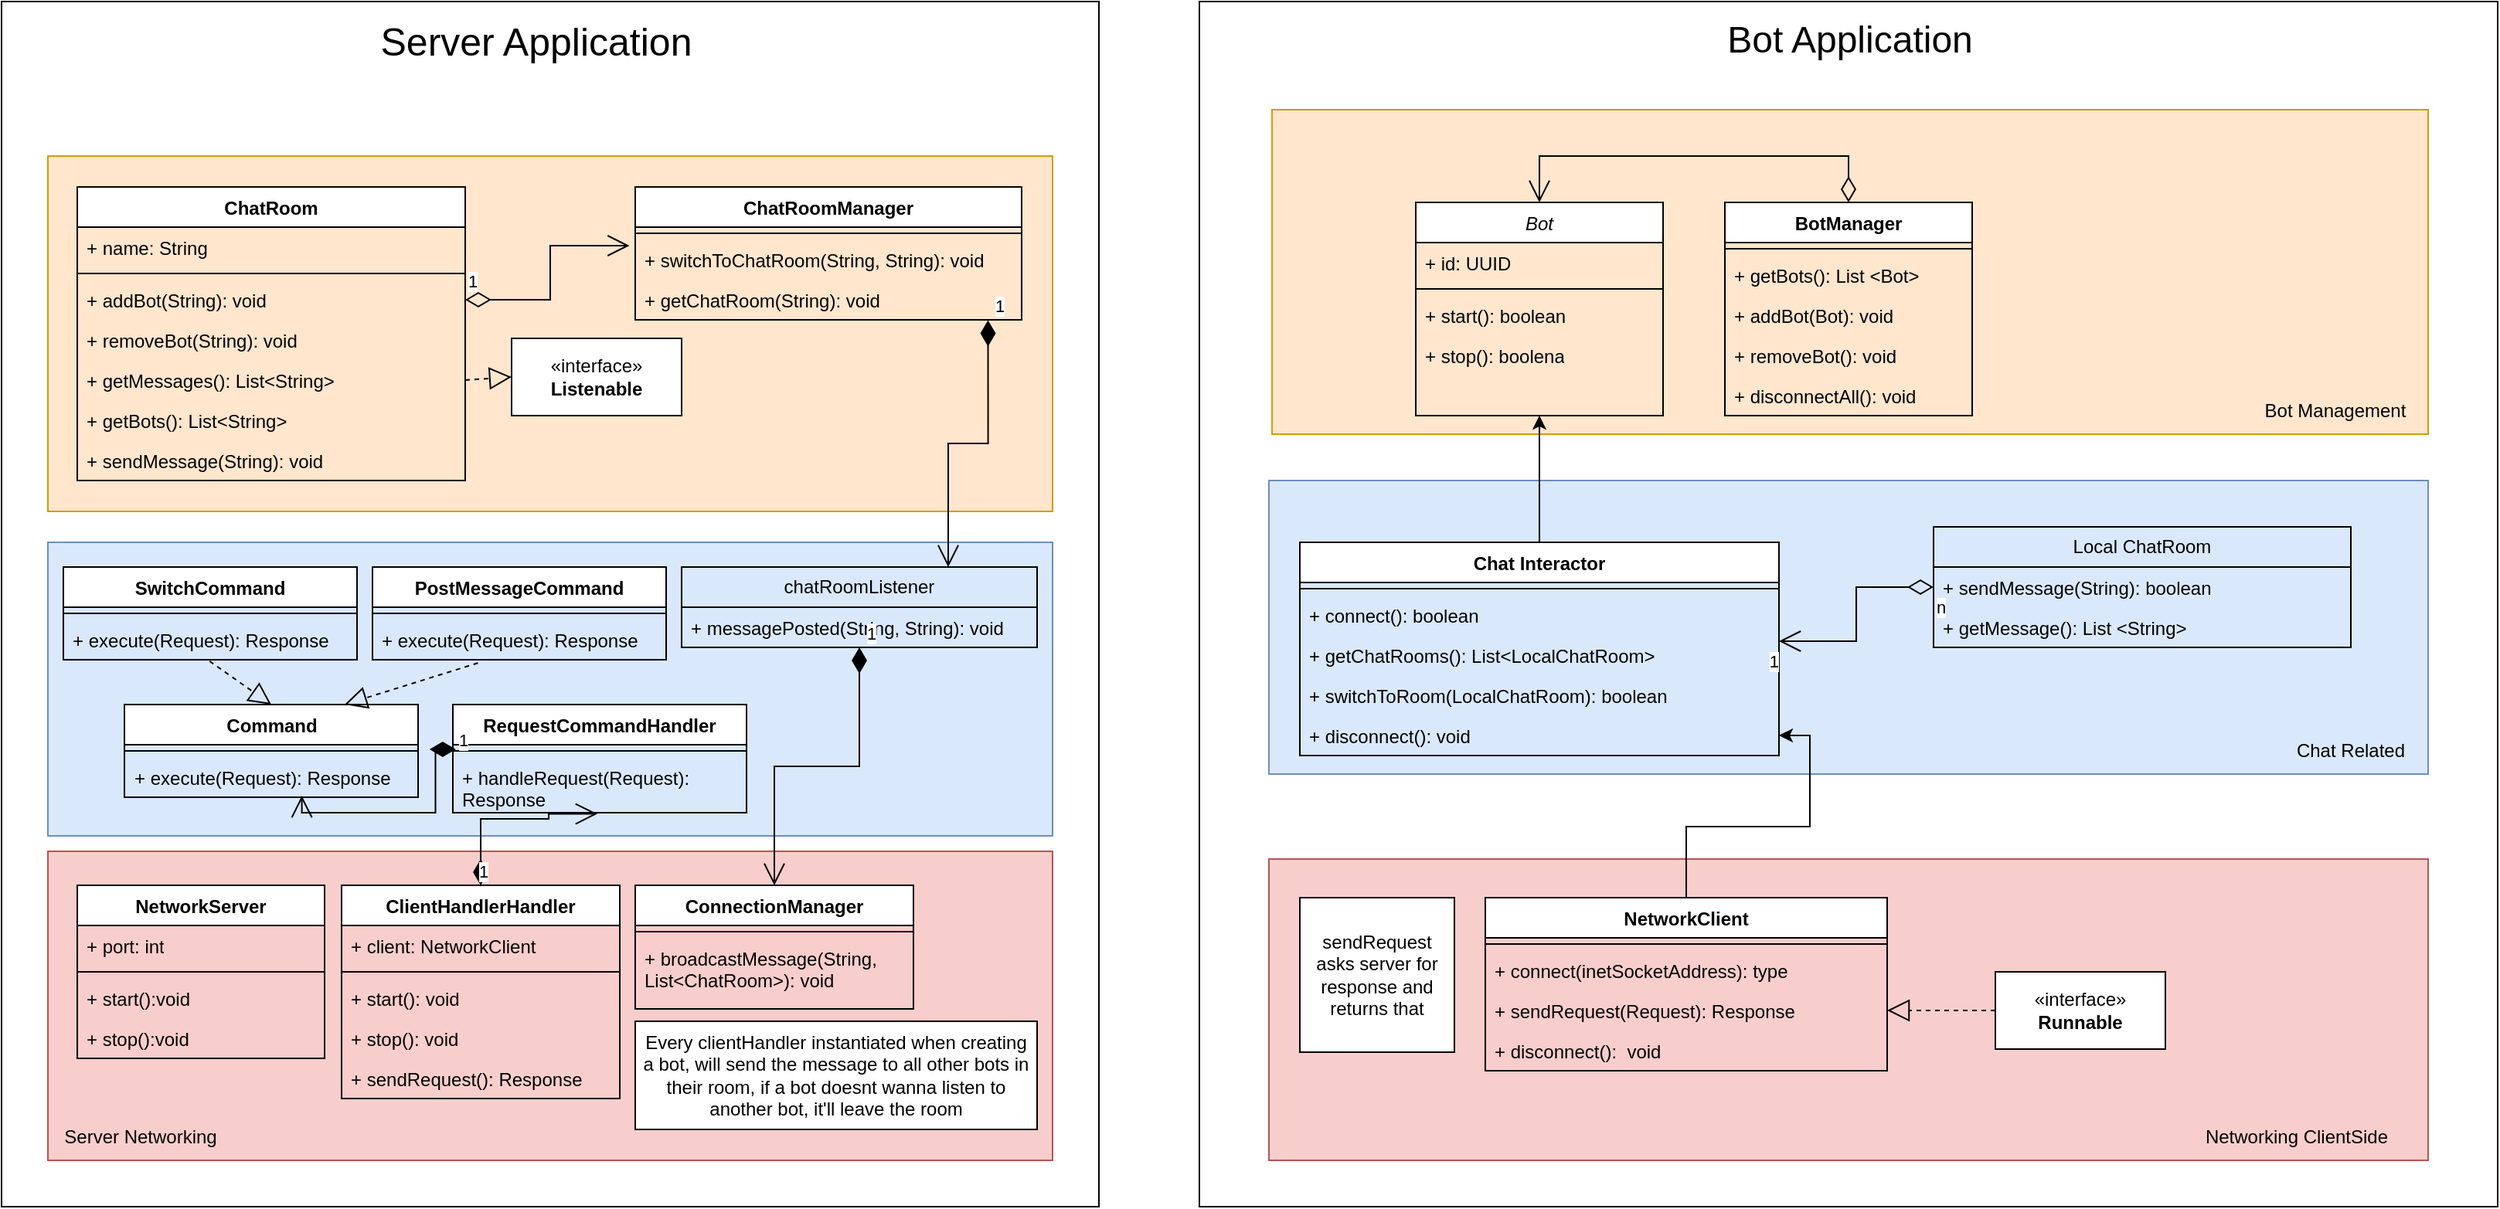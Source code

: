 <mxfile version="22.0.5" type="github">
  <diagram id="C5RBs43oDa-KdzZeNtuy" name="Page-1">
    <mxGraphModel dx="2460" dy="2247" grid="1" gridSize="10" guides="1" tooltips="1" connect="1" arrows="1" fold="1" page="1" pageScale="1" pageWidth="827" pageHeight="1169" math="0" shadow="0">
      <root>
        <mxCell id="WIyWlLk6GJQsqaUBKTNV-0" />
        <mxCell id="WIyWlLk6GJQsqaUBKTNV-1" parent="WIyWlLk6GJQsqaUBKTNV-0" />
        <mxCell id="hXTRVb59m9yH6OpaCsZu-134" value="" style="rounded=0;whiteSpace=wrap;html=1;" vertex="1" parent="WIyWlLk6GJQsqaUBKTNV-1">
          <mxGeometry x="-800" y="-30" width="710" height="780" as="geometry" />
        </mxCell>
        <mxCell id="hXTRVb59m9yH6OpaCsZu-133" value="" style="rounded=0;whiteSpace=wrap;html=1;fillColor=#dae8fc;strokeColor=#6c8ebf;" vertex="1" parent="WIyWlLk6GJQsqaUBKTNV-1">
          <mxGeometry x="-770" y="320" width="650" height="190" as="geometry" />
        </mxCell>
        <mxCell id="hXTRVb59m9yH6OpaCsZu-64" value="" style="rounded=0;whiteSpace=wrap;html=1;" vertex="1" parent="WIyWlLk6GJQsqaUBKTNV-1">
          <mxGeometry x="-25" y="-30" width="840" height="780" as="geometry" />
        </mxCell>
        <mxCell id="hXTRVb59m9yH6OpaCsZu-46" value="" style="rounded=0;whiteSpace=wrap;html=1;fillColor=#ffe6cc;strokeColor=#d79b00;" vertex="1" parent="WIyWlLk6GJQsqaUBKTNV-1">
          <mxGeometry x="22" y="40" width="748" height="210" as="geometry" />
        </mxCell>
        <mxCell id="hXTRVb59m9yH6OpaCsZu-45" value="" style="rounded=0;whiteSpace=wrap;html=1;fillColor=#f8cecc;strokeColor=#b85450;" vertex="1" parent="WIyWlLk6GJQsqaUBKTNV-1">
          <mxGeometry x="20" y="525" width="750" height="195" as="geometry" />
        </mxCell>
        <mxCell id="hXTRVb59m9yH6OpaCsZu-43" value="" style="rounded=0;whiteSpace=wrap;html=1;fillColor=#dae8fc;strokeColor=#6c8ebf;" vertex="1" parent="WIyWlLk6GJQsqaUBKTNV-1">
          <mxGeometry x="20" y="280" width="750" height="190" as="geometry" />
        </mxCell>
        <mxCell id="zkfFHV4jXpPFQw0GAbJ--0" value="Bot" style="swimlane;fontStyle=2;align=center;verticalAlign=top;childLayout=stackLayout;horizontal=1;startSize=26;horizontalStack=0;resizeParent=1;resizeLast=0;collapsible=1;marginBottom=0;rounded=0;shadow=0;strokeWidth=1;" parent="WIyWlLk6GJQsqaUBKTNV-1" vertex="1">
          <mxGeometry x="115" y="100" width="160" height="138" as="geometry">
            <mxRectangle x="230" y="140" width="160" height="26" as="alternateBounds" />
          </mxGeometry>
        </mxCell>
        <mxCell id="zkfFHV4jXpPFQw0GAbJ--1" value="+ id: UUID" style="text;align=left;verticalAlign=top;spacingLeft=4;spacingRight=4;overflow=hidden;rotatable=0;points=[[0,0.5],[1,0.5]];portConstraint=eastwest;" parent="zkfFHV4jXpPFQw0GAbJ--0" vertex="1">
          <mxGeometry y="26" width="160" height="26" as="geometry" />
        </mxCell>
        <mxCell id="zkfFHV4jXpPFQw0GAbJ--4" value="" style="line;html=1;strokeWidth=1;align=left;verticalAlign=middle;spacingTop=-1;spacingLeft=3;spacingRight=3;rotatable=0;labelPosition=right;points=[];portConstraint=eastwest;" parent="zkfFHV4jXpPFQw0GAbJ--0" vertex="1">
          <mxGeometry y="52" width="160" height="8" as="geometry" />
        </mxCell>
        <mxCell id="zkfFHV4jXpPFQw0GAbJ--5" value="+ start(): boolean" style="text;align=left;verticalAlign=top;spacingLeft=4;spacingRight=4;overflow=hidden;rotatable=0;points=[[0,0.5],[1,0.5]];portConstraint=eastwest;" parent="zkfFHV4jXpPFQw0GAbJ--0" vertex="1">
          <mxGeometry y="60" width="160" height="26" as="geometry" />
        </mxCell>
        <mxCell id="hXTRVb59m9yH6OpaCsZu-4" value="+ stop(): boolena" style="text;strokeColor=none;fillColor=none;align=left;verticalAlign=top;spacingLeft=4;spacingRight=4;overflow=hidden;rotatable=0;points=[[0,0.5],[1,0.5]];portConstraint=eastwest;whiteSpace=wrap;html=1;" vertex="1" parent="zkfFHV4jXpPFQw0GAbJ--0">
          <mxGeometry y="86" width="160" height="26" as="geometry" />
        </mxCell>
        <mxCell id="hXTRVb59m9yH6OpaCsZu-20" style="edgeStyle=orthogonalEdgeStyle;rounded=0;orthogonalLoop=1;jettySize=auto;html=1;exitX=0.5;exitY=0;exitDx=0;exitDy=0;entryX=0.5;entryY=1;entryDx=0;entryDy=0;" edge="1" parent="WIyWlLk6GJQsqaUBKTNV-1" source="hXTRVb59m9yH6OpaCsZu-5" target="zkfFHV4jXpPFQw0GAbJ--0">
          <mxGeometry relative="1" as="geometry">
            <mxPoint x="300" y="260" as="targetPoint" />
          </mxGeometry>
        </mxCell>
        <mxCell id="hXTRVb59m9yH6OpaCsZu-5" value="Chat Interactor" style="swimlane;fontStyle=1;align=center;verticalAlign=top;childLayout=stackLayout;horizontal=1;startSize=26;horizontalStack=0;resizeParent=1;resizeParentMax=0;resizeLast=0;collapsible=1;marginBottom=0;whiteSpace=wrap;html=1;" vertex="1" parent="WIyWlLk6GJQsqaUBKTNV-1">
          <mxGeometry x="40" y="320" width="310" height="138" as="geometry" />
        </mxCell>
        <mxCell id="hXTRVb59m9yH6OpaCsZu-7" value="" style="line;strokeWidth=1;fillColor=none;align=left;verticalAlign=middle;spacingTop=-1;spacingLeft=3;spacingRight=3;rotatable=0;labelPosition=right;points=[];portConstraint=eastwest;strokeColor=inherit;" vertex="1" parent="hXTRVb59m9yH6OpaCsZu-5">
          <mxGeometry y="26" width="310" height="8" as="geometry" />
        </mxCell>
        <mxCell id="hXTRVb59m9yH6OpaCsZu-9" value="+ connect(): boolean" style="text;strokeColor=none;fillColor=none;align=left;verticalAlign=top;spacingLeft=4;spacingRight=4;overflow=hidden;rotatable=0;points=[[0,0.5],[1,0.5]];portConstraint=eastwest;whiteSpace=wrap;html=1;" vertex="1" parent="hXTRVb59m9yH6OpaCsZu-5">
          <mxGeometry y="34" width="310" height="26" as="geometry" />
        </mxCell>
        <mxCell id="hXTRVb59m9yH6OpaCsZu-21" value="+ getChatRooms(): List&amp;lt;LocalChatRoom&amp;gt;" style="text;strokeColor=none;fillColor=none;align=left;verticalAlign=top;spacingLeft=4;spacingRight=4;overflow=hidden;rotatable=0;points=[[0,0.5],[1,0.5]];portConstraint=eastwest;whiteSpace=wrap;html=1;" vertex="1" parent="hXTRVb59m9yH6OpaCsZu-5">
          <mxGeometry y="60" width="310" height="26" as="geometry" />
        </mxCell>
        <mxCell id="hXTRVb59m9yH6OpaCsZu-22" value="+ switchToRoom(LocalChatRoom): boolean" style="text;strokeColor=none;fillColor=none;align=left;verticalAlign=top;spacingLeft=4;spacingRight=4;overflow=hidden;rotatable=0;points=[[0,0.5],[1,0.5]];portConstraint=eastwest;whiteSpace=wrap;html=1;" vertex="1" parent="hXTRVb59m9yH6OpaCsZu-5">
          <mxGeometry y="86" width="310" height="26" as="geometry" />
        </mxCell>
        <mxCell id="hXTRVb59m9yH6OpaCsZu-19" value="+ disconnect(): void" style="text;strokeColor=none;fillColor=none;align=left;verticalAlign=top;spacingLeft=4;spacingRight=4;overflow=hidden;rotatable=0;points=[[0,0.5],[1,0.5]];portConstraint=eastwest;whiteSpace=wrap;html=1;" vertex="1" parent="hXTRVb59m9yH6OpaCsZu-5">
          <mxGeometry y="112" width="310" height="26" as="geometry" />
        </mxCell>
        <mxCell id="hXTRVb59m9yH6OpaCsZu-14" value="Local ChatRoom" style="swimlane;fontStyle=0;childLayout=stackLayout;horizontal=1;startSize=26;fillColor=none;horizontalStack=0;resizeParent=1;resizeParentMax=0;resizeLast=0;collapsible=1;marginBottom=0;whiteSpace=wrap;html=1;" vertex="1" parent="WIyWlLk6GJQsqaUBKTNV-1">
          <mxGeometry x="450" y="310" width="270" height="78" as="geometry" />
        </mxCell>
        <mxCell id="hXTRVb59m9yH6OpaCsZu-15" value="+ sendMessage(String): boolean" style="text;strokeColor=none;fillColor=none;align=left;verticalAlign=top;spacingLeft=4;spacingRight=4;overflow=hidden;rotatable=0;points=[[0,0.5],[1,0.5]];portConstraint=eastwest;whiteSpace=wrap;html=1;" vertex="1" parent="hXTRVb59m9yH6OpaCsZu-14">
          <mxGeometry y="26" width="270" height="26" as="geometry" />
        </mxCell>
        <mxCell id="hXTRVb59m9yH6OpaCsZu-18" value="+ getMessage(): List &amp;lt;String&amp;gt;" style="text;strokeColor=none;fillColor=none;align=left;verticalAlign=top;spacingLeft=4;spacingRight=4;overflow=hidden;rotatable=0;points=[[0,0.5],[1,0.5]];portConstraint=eastwest;whiteSpace=wrap;html=1;" vertex="1" parent="hXTRVb59m9yH6OpaCsZu-14">
          <mxGeometry y="52" width="270" height="26" as="geometry" />
        </mxCell>
        <mxCell id="hXTRVb59m9yH6OpaCsZu-36" style="edgeStyle=orthogonalEdgeStyle;rounded=0;orthogonalLoop=1;jettySize=auto;html=1;exitX=0.5;exitY=0;exitDx=0;exitDy=0;entryX=1;entryY=0.5;entryDx=0;entryDy=0;" edge="1" parent="WIyWlLk6GJQsqaUBKTNV-1" source="hXTRVb59m9yH6OpaCsZu-24" target="hXTRVb59m9yH6OpaCsZu-19">
          <mxGeometry relative="1" as="geometry" />
        </mxCell>
        <mxCell id="hXTRVb59m9yH6OpaCsZu-24" value="NetworkClient" style="swimlane;fontStyle=1;align=center;verticalAlign=top;childLayout=stackLayout;horizontal=1;startSize=26;horizontalStack=0;resizeParent=1;resizeParentMax=0;resizeLast=0;collapsible=1;marginBottom=0;whiteSpace=wrap;html=1;" vertex="1" parent="WIyWlLk6GJQsqaUBKTNV-1">
          <mxGeometry x="160" y="550" width="260" height="112" as="geometry" />
        </mxCell>
        <mxCell id="hXTRVb59m9yH6OpaCsZu-26" value="" style="line;strokeWidth=1;fillColor=none;align=left;verticalAlign=middle;spacingTop=-1;spacingLeft=3;spacingRight=3;rotatable=0;labelPosition=right;points=[];portConstraint=eastwest;strokeColor=inherit;" vertex="1" parent="hXTRVb59m9yH6OpaCsZu-24">
          <mxGeometry y="26" width="260" height="8" as="geometry" />
        </mxCell>
        <mxCell id="hXTRVb59m9yH6OpaCsZu-27" value="+ connect(inetSocketAddress): type" style="text;strokeColor=none;fillColor=none;align=left;verticalAlign=top;spacingLeft=4;spacingRight=4;overflow=hidden;rotatable=0;points=[[0,0.5],[1,0.5]];portConstraint=eastwest;whiteSpace=wrap;html=1;" vertex="1" parent="hXTRVb59m9yH6OpaCsZu-24">
          <mxGeometry y="34" width="260" height="26" as="geometry" />
        </mxCell>
        <mxCell id="hXTRVb59m9yH6OpaCsZu-28" value="+ sendRequest(Request): Response" style="text;strokeColor=none;fillColor=none;align=left;verticalAlign=top;spacingLeft=4;spacingRight=4;overflow=hidden;rotatable=0;points=[[0,0.5],[1,0.5]];portConstraint=eastwest;whiteSpace=wrap;html=1;" vertex="1" parent="hXTRVb59m9yH6OpaCsZu-24">
          <mxGeometry y="60" width="260" height="26" as="geometry" />
        </mxCell>
        <mxCell id="hXTRVb59m9yH6OpaCsZu-29" value="+ disconnect():&amp;nbsp; void" style="text;strokeColor=none;fillColor=none;align=left;verticalAlign=top;spacingLeft=4;spacingRight=4;overflow=hidden;rotatable=0;points=[[0,0.5],[1,0.5]];portConstraint=eastwest;whiteSpace=wrap;html=1;" vertex="1" parent="hXTRVb59m9yH6OpaCsZu-24">
          <mxGeometry y="86" width="260" height="26" as="geometry" />
        </mxCell>
        <mxCell id="hXTRVb59m9yH6OpaCsZu-30" value="" style="whiteSpace=wrap;html=1;aspect=fixed;" vertex="1" parent="WIyWlLk6GJQsqaUBKTNV-1">
          <mxGeometry x="40" y="550" width="100" height="100" as="geometry" />
        </mxCell>
        <mxCell id="hXTRVb59m9yH6OpaCsZu-31" value="sendRequest&lt;br&gt;asks server for response and returns that" style="text;html=1;strokeColor=none;fillColor=none;align=center;verticalAlign=middle;whiteSpace=wrap;rounded=0;" vertex="1" parent="WIyWlLk6GJQsqaUBKTNV-1">
          <mxGeometry x="45" y="585" width="90" height="30" as="geometry" />
        </mxCell>
        <mxCell id="hXTRVb59m9yH6OpaCsZu-34" value="«interface»&lt;br&gt;&lt;b&gt;Runnable&lt;/b&gt;" style="html=1;whiteSpace=wrap;" vertex="1" parent="WIyWlLk6GJQsqaUBKTNV-1">
          <mxGeometry x="490" y="598" width="110" height="50" as="geometry" />
        </mxCell>
        <mxCell id="hXTRVb59m9yH6OpaCsZu-39" value="" style="endArrow=block;dashed=1;endFill=0;endSize=12;html=1;rounded=0;exitX=0;exitY=0.5;exitDx=0;exitDy=0;entryX=1;entryY=0.5;entryDx=0;entryDy=0;" edge="1" parent="WIyWlLk6GJQsqaUBKTNV-1" source="hXTRVb59m9yH6OpaCsZu-34" target="hXTRVb59m9yH6OpaCsZu-28">
          <mxGeometry width="160" relative="1" as="geometry">
            <mxPoint x="630" y="630" as="sourcePoint" />
            <mxPoint x="790" y="630" as="targetPoint" />
          </mxGeometry>
        </mxCell>
        <mxCell id="hXTRVb59m9yH6OpaCsZu-40" value="" style="endArrow=open;html=1;endSize=12;startArrow=diamondThin;startSize=14;startFill=0;edgeStyle=orthogonalEdgeStyle;rounded=0;exitX=0;exitY=0.5;exitDx=0;exitDy=0;entryX=1;entryY=0.154;entryDx=0;entryDy=0;entryPerimeter=0;" edge="1" parent="WIyWlLk6GJQsqaUBKTNV-1" source="hXTRVb59m9yH6OpaCsZu-15" target="hXTRVb59m9yH6OpaCsZu-21">
          <mxGeometry relative="1" as="geometry">
            <mxPoint x="510" y="440" as="sourcePoint" />
            <mxPoint x="670" y="440" as="targetPoint" />
          </mxGeometry>
        </mxCell>
        <mxCell id="hXTRVb59m9yH6OpaCsZu-41" value="n" style="edgeLabel;resizable=0;html=1;align=left;verticalAlign=top;" connectable="0" vertex="1" parent="hXTRVb59m9yH6OpaCsZu-40">
          <mxGeometry x="-1" relative="1" as="geometry" />
        </mxCell>
        <mxCell id="hXTRVb59m9yH6OpaCsZu-42" value="1" style="edgeLabel;resizable=0;html=1;align=right;verticalAlign=top;" connectable="0" vertex="1" parent="hXTRVb59m9yH6OpaCsZu-40">
          <mxGeometry x="1" relative="1" as="geometry" />
        </mxCell>
        <mxCell id="hXTRVb59m9yH6OpaCsZu-44" value="Chat Related" style="text;html=1;strokeColor=none;fillColor=none;align=center;verticalAlign=middle;whiteSpace=wrap;rounded=0;" vertex="1" parent="WIyWlLk6GJQsqaUBKTNV-1">
          <mxGeometry x="670" y="440" width="100" height="30" as="geometry" />
        </mxCell>
        <mxCell id="hXTRVb59m9yH6OpaCsZu-51" value="BotManager" style="swimlane;fontStyle=1;align=center;verticalAlign=top;childLayout=stackLayout;horizontal=1;startSize=26;horizontalStack=0;resizeParent=1;resizeParentMax=0;resizeLast=0;collapsible=1;marginBottom=0;whiteSpace=wrap;html=1;" vertex="1" parent="WIyWlLk6GJQsqaUBKTNV-1">
          <mxGeometry x="315" y="100" width="160" height="138" as="geometry" />
        </mxCell>
        <mxCell id="hXTRVb59m9yH6OpaCsZu-53" value="" style="line;strokeWidth=1;fillColor=none;align=left;verticalAlign=middle;spacingTop=-1;spacingLeft=3;spacingRight=3;rotatable=0;labelPosition=right;points=[];portConstraint=eastwest;strokeColor=inherit;" vertex="1" parent="hXTRVb59m9yH6OpaCsZu-51">
          <mxGeometry y="26" width="160" height="8" as="geometry" />
        </mxCell>
        <mxCell id="hXTRVb59m9yH6OpaCsZu-54" value="+ getBots(): List &amp;lt;Bot&amp;gt;" style="text;strokeColor=none;fillColor=none;align=left;verticalAlign=top;spacingLeft=4;spacingRight=4;overflow=hidden;rotatable=0;points=[[0,0.5],[1,0.5]];portConstraint=eastwest;whiteSpace=wrap;html=1;" vertex="1" parent="hXTRVb59m9yH6OpaCsZu-51">
          <mxGeometry y="34" width="160" height="26" as="geometry" />
        </mxCell>
        <mxCell id="hXTRVb59m9yH6OpaCsZu-55" value="+ addBot(Bot): void" style="text;strokeColor=none;fillColor=none;align=left;verticalAlign=top;spacingLeft=4;spacingRight=4;overflow=hidden;rotatable=0;points=[[0,0.5],[1,0.5]];portConstraint=eastwest;whiteSpace=wrap;html=1;" vertex="1" parent="hXTRVb59m9yH6OpaCsZu-51">
          <mxGeometry y="60" width="160" height="26" as="geometry" />
        </mxCell>
        <mxCell id="hXTRVb59m9yH6OpaCsZu-56" value="+ removeBot(): void" style="text;strokeColor=none;fillColor=none;align=left;verticalAlign=top;spacingLeft=4;spacingRight=4;overflow=hidden;rotatable=0;points=[[0,0.5],[1,0.5]];portConstraint=eastwest;whiteSpace=wrap;html=1;" vertex="1" parent="hXTRVb59m9yH6OpaCsZu-51">
          <mxGeometry y="86" width="160" height="26" as="geometry" />
        </mxCell>
        <mxCell id="hXTRVb59m9yH6OpaCsZu-57" value="+ disconnectAll(): void" style="text;strokeColor=none;fillColor=none;align=left;verticalAlign=top;spacingLeft=4;spacingRight=4;overflow=hidden;rotatable=0;points=[[0,0.5],[1,0.5]];portConstraint=eastwest;whiteSpace=wrap;html=1;" vertex="1" parent="hXTRVb59m9yH6OpaCsZu-51">
          <mxGeometry y="112" width="160" height="26" as="geometry" />
        </mxCell>
        <mxCell id="hXTRVb59m9yH6OpaCsZu-58" value="" style="endArrow=open;html=1;endSize=12;startArrow=diamondThin;startSize=14;startFill=0;edgeStyle=orthogonalEdgeStyle;rounded=0;exitX=0.5;exitY=0;exitDx=0;exitDy=0;entryX=0.5;entryY=0;entryDx=0;entryDy=0;" edge="1" parent="WIyWlLk6GJQsqaUBKTNV-1" source="hXTRVb59m9yH6OpaCsZu-51" target="zkfFHV4jXpPFQw0GAbJ--0">
          <mxGeometry relative="1" as="geometry">
            <mxPoint x="460" y="359" as="sourcePoint" />
            <mxPoint x="360" y="394" as="targetPoint" />
            <Array as="points">
              <mxPoint x="395" y="70" />
              <mxPoint x="195" y="70" />
            </Array>
          </mxGeometry>
        </mxCell>
        <mxCell id="hXTRVb59m9yH6OpaCsZu-62" value="Bot Management" style="text;html=1;strokeColor=none;fillColor=none;align=center;verticalAlign=middle;whiteSpace=wrap;rounded=0;" vertex="1" parent="WIyWlLk6GJQsqaUBKTNV-1">
          <mxGeometry x="650" y="220" width="120" height="30" as="geometry" />
        </mxCell>
        <mxCell id="hXTRVb59m9yH6OpaCsZu-63" value="Networking ClientSide" style="text;html=1;strokeColor=none;fillColor=none;align=center;verticalAlign=middle;whiteSpace=wrap;rounded=0;" vertex="1" parent="WIyWlLk6GJQsqaUBKTNV-1">
          <mxGeometry x="600" y="690" width="170" height="30" as="geometry" />
        </mxCell>
        <mxCell id="hXTRVb59m9yH6OpaCsZu-65" value="Bot Application" style="text;html=1;strokeColor=none;fillColor=none;align=center;verticalAlign=middle;whiteSpace=wrap;rounded=0;fontSize=24;" vertex="1" parent="WIyWlLk6GJQsqaUBKTNV-1">
          <mxGeometry x="307.25" y="-20" width="177.5" height="30" as="geometry" />
        </mxCell>
        <mxCell id="hXTRVb59m9yH6OpaCsZu-66" value="" style="rounded=0;whiteSpace=wrap;html=1;fillColor=#f8cecc;strokeColor=#b85450;" vertex="1" parent="WIyWlLk6GJQsqaUBKTNV-1">
          <mxGeometry x="-770" y="520" width="650" height="200" as="geometry" />
        </mxCell>
        <mxCell id="hXTRVb59m9yH6OpaCsZu-67" value="Server Networking" style="text;html=1;strokeColor=none;fillColor=none;align=center;verticalAlign=middle;whiteSpace=wrap;rounded=0;" vertex="1" parent="WIyWlLk6GJQsqaUBKTNV-1">
          <mxGeometry x="-770" y="690" width="120" height="30" as="geometry" />
        </mxCell>
        <mxCell id="hXTRVb59m9yH6OpaCsZu-68" style="edgeStyle=orthogonalEdgeStyle;rounded=0;orthogonalLoop=1;jettySize=auto;html=1;exitX=0.5;exitY=1;exitDx=0;exitDy=0;" edge="1" parent="WIyWlLk6GJQsqaUBKTNV-1" source="hXTRVb59m9yH6OpaCsZu-30" target="hXTRVb59m9yH6OpaCsZu-30">
          <mxGeometry relative="1" as="geometry" />
        </mxCell>
        <mxCell id="hXTRVb59m9yH6OpaCsZu-70" value="NetworkServer" style="swimlane;fontStyle=1;align=center;verticalAlign=top;childLayout=stackLayout;horizontal=1;startSize=26;horizontalStack=0;resizeParent=1;resizeParentMax=0;resizeLast=0;collapsible=1;marginBottom=0;whiteSpace=wrap;html=1;" vertex="1" parent="WIyWlLk6GJQsqaUBKTNV-1">
          <mxGeometry x="-751" y="542" width="160" height="112" as="geometry" />
        </mxCell>
        <mxCell id="hXTRVb59m9yH6OpaCsZu-71" value="+ port: int" style="text;strokeColor=none;fillColor=none;align=left;verticalAlign=top;spacingLeft=4;spacingRight=4;overflow=hidden;rotatable=0;points=[[0,0.5],[1,0.5]];portConstraint=eastwest;whiteSpace=wrap;html=1;" vertex="1" parent="hXTRVb59m9yH6OpaCsZu-70">
          <mxGeometry y="26" width="160" height="26" as="geometry" />
        </mxCell>
        <mxCell id="hXTRVb59m9yH6OpaCsZu-72" value="" style="line;strokeWidth=1;fillColor=none;align=left;verticalAlign=middle;spacingTop=-1;spacingLeft=3;spacingRight=3;rotatable=0;labelPosition=right;points=[];portConstraint=eastwest;strokeColor=inherit;" vertex="1" parent="hXTRVb59m9yH6OpaCsZu-70">
          <mxGeometry y="52" width="160" height="8" as="geometry" />
        </mxCell>
        <mxCell id="hXTRVb59m9yH6OpaCsZu-73" value="+ start():void" style="text;strokeColor=none;fillColor=none;align=left;verticalAlign=top;spacingLeft=4;spacingRight=4;overflow=hidden;rotatable=0;points=[[0,0.5],[1,0.5]];portConstraint=eastwest;whiteSpace=wrap;html=1;" vertex="1" parent="hXTRVb59m9yH6OpaCsZu-70">
          <mxGeometry y="60" width="160" height="26" as="geometry" />
        </mxCell>
        <mxCell id="hXTRVb59m9yH6OpaCsZu-74" value="+ stop():void" style="text;strokeColor=none;fillColor=none;align=left;verticalAlign=top;spacingLeft=4;spacingRight=4;overflow=hidden;rotatable=0;points=[[0,0.5],[1,0.5]];portConstraint=eastwest;whiteSpace=wrap;html=1;" vertex="1" parent="hXTRVb59m9yH6OpaCsZu-70">
          <mxGeometry y="86" width="160" height="26" as="geometry" />
        </mxCell>
        <mxCell id="hXTRVb59m9yH6OpaCsZu-75" value="ClientHandlerHandler" style="swimlane;fontStyle=1;align=center;verticalAlign=top;childLayout=stackLayout;horizontal=1;startSize=26;horizontalStack=0;resizeParent=1;resizeParentMax=0;resizeLast=0;collapsible=1;marginBottom=0;whiteSpace=wrap;html=1;" vertex="1" parent="WIyWlLk6GJQsqaUBKTNV-1">
          <mxGeometry x="-580" y="542" width="180" height="138" as="geometry" />
        </mxCell>
        <mxCell id="hXTRVb59m9yH6OpaCsZu-76" value="+ client: NetworkClient" style="text;strokeColor=none;fillColor=none;align=left;verticalAlign=top;spacingLeft=4;spacingRight=4;overflow=hidden;rotatable=0;points=[[0,0.5],[1,0.5]];portConstraint=eastwest;whiteSpace=wrap;html=1;" vertex="1" parent="hXTRVb59m9yH6OpaCsZu-75">
          <mxGeometry y="26" width="180" height="26" as="geometry" />
        </mxCell>
        <mxCell id="hXTRVb59m9yH6OpaCsZu-77" value="" style="line;strokeWidth=1;fillColor=none;align=left;verticalAlign=middle;spacingTop=-1;spacingLeft=3;spacingRight=3;rotatable=0;labelPosition=right;points=[];portConstraint=eastwest;strokeColor=inherit;" vertex="1" parent="hXTRVb59m9yH6OpaCsZu-75">
          <mxGeometry y="52" width="180" height="8" as="geometry" />
        </mxCell>
        <mxCell id="hXTRVb59m9yH6OpaCsZu-78" value="+ start(): void" style="text;strokeColor=none;fillColor=none;align=left;verticalAlign=top;spacingLeft=4;spacingRight=4;overflow=hidden;rotatable=0;points=[[0,0.5],[1,0.5]];portConstraint=eastwest;whiteSpace=wrap;html=1;" vertex="1" parent="hXTRVb59m9yH6OpaCsZu-75">
          <mxGeometry y="60" width="180" height="26" as="geometry" />
        </mxCell>
        <mxCell id="hXTRVb59m9yH6OpaCsZu-79" value="+ stop(): void" style="text;strokeColor=none;fillColor=none;align=left;verticalAlign=top;spacingLeft=4;spacingRight=4;overflow=hidden;rotatable=0;points=[[0,0.5],[1,0.5]];portConstraint=eastwest;whiteSpace=wrap;html=1;" vertex="1" parent="hXTRVb59m9yH6OpaCsZu-75">
          <mxGeometry y="86" width="180" height="26" as="geometry" />
        </mxCell>
        <mxCell id="hXTRVb59m9yH6OpaCsZu-80" value="+ sendRequest(): Response" style="text;strokeColor=none;fillColor=none;align=left;verticalAlign=top;spacingLeft=4;spacingRight=4;overflow=hidden;rotatable=0;points=[[0,0.5],[1,0.5]];portConstraint=eastwest;whiteSpace=wrap;html=1;" vertex="1" parent="hXTRVb59m9yH6OpaCsZu-75">
          <mxGeometry y="112" width="180" height="26" as="geometry" />
        </mxCell>
        <mxCell id="hXTRVb59m9yH6OpaCsZu-81" value="ConnectionManager" style="swimlane;fontStyle=1;align=center;verticalAlign=top;childLayout=stackLayout;horizontal=1;startSize=26;horizontalStack=0;resizeParent=1;resizeParentMax=0;resizeLast=0;collapsible=1;marginBottom=0;whiteSpace=wrap;html=1;" vertex="1" parent="WIyWlLk6GJQsqaUBKTNV-1">
          <mxGeometry x="-390" y="542" width="180" height="80" as="geometry" />
        </mxCell>
        <mxCell id="hXTRVb59m9yH6OpaCsZu-83" value="" style="line;strokeWidth=1;fillColor=none;align=left;verticalAlign=middle;spacingTop=-1;spacingLeft=3;spacingRight=3;rotatable=0;labelPosition=right;points=[];portConstraint=eastwest;strokeColor=inherit;" vertex="1" parent="hXTRVb59m9yH6OpaCsZu-81">
          <mxGeometry y="26" width="180" height="8" as="geometry" />
        </mxCell>
        <mxCell id="hXTRVb59m9yH6OpaCsZu-84" value="+ broadcastMessage(String, List&amp;lt;ChatRoom&amp;gt;): void" style="text;strokeColor=none;fillColor=none;align=left;verticalAlign=top;spacingLeft=4;spacingRight=4;overflow=hidden;rotatable=0;points=[[0,0.5],[1,0.5]];portConstraint=eastwest;whiteSpace=wrap;html=1;" vertex="1" parent="hXTRVb59m9yH6OpaCsZu-81">
          <mxGeometry y="34" width="180" height="46" as="geometry" />
        </mxCell>
        <mxCell id="hXTRVb59m9yH6OpaCsZu-85" value="Every clientHandler instantiated when creating a bot, will send the message to all other bots in their room, if a bot doesnt wanna listen to another bot, it&#39;ll leave the room" style="html=1;whiteSpace=wrap;spacingRight=2;spacingLeft=2;" vertex="1" parent="WIyWlLk6GJQsqaUBKTNV-1">
          <mxGeometry x="-390" y="630" width="260" height="70" as="geometry" />
        </mxCell>
        <mxCell id="hXTRVb59m9yH6OpaCsZu-86" value="" style="rounded=0;whiteSpace=wrap;html=1;fillColor=#ffe6cc;strokeColor=#d79b00;" vertex="1" parent="WIyWlLk6GJQsqaUBKTNV-1">
          <mxGeometry x="-770" y="70" width="650" height="230" as="geometry" />
        </mxCell>
        <mxCell id="hXTRVb59m9yH6OpaCsZu-87" value="ChatRoom" style="swimlane;fontStyle=1;align=center;verticalAlign=top;childLayout=stackLayout;horizontal=1;startSize=26;horizontalStack=0;resizeParent=1;resizeParentMax=0;resizeLast=0;collapsible=1;marginBottom=0;whiteSpace=wrap;html=1;" vertex="1" parent="WIyWlLk6GJQsqaUBKTNV-1">
          <mxGeometry x="-751" y="90" width="251" height="190" as="geometry" />
        </mxCell>
        <mxCell id="hXTRVb59m9yH6OpaCsZu-104" value="+ name: String" style="text;strokeColor=none;fillColor=none;align=left;verticalAlign=top;spacingLeft=4;spacingRight=4;overflow=hidden;rotatable=0;points=[[0,0.5],[1,0.5]];portConstraint=eastwest;whiteSpace=wrap;html=1;" vertex="1" parent="hXTRVb59m9yH6OpaCsZu-87">
          <mxGeometry y="26" width="251" height="26" as="geometry" />
        </mxCell>
        <mxCell id="hXTRVb59m9yH6OpaCsZu-89" value="" style="line;strokeWidth=1;fillColor=none;align=left;verticalAlign=middle;spacingTop=-1;spacingLeft=3;spacingRight=3;rotatable=0;labelPosition=right;points=[];portConstraint=eastwest;strokeColor=inherit;" vertex="1" parent="hXTRVb59m9yH6OpaCsZu-87">
          <mxGeometry y="52" width="251" height="8" as="geometry" />
        </mxCell>
        <mxCell id="hXTRVb59m9yH6OpaCsZu-90" value="+ addBot(String): void" style="text;strokeColor=none;fillColor=none;align=left;verticalAlign=top;spacingLeft=4;spacingRight=4;overflow=hidden;rotatable=0;points=[[0,0.5],[1,0.5]];portConstraint=eastwest;whiteSpace=wrap;html=1;" vertex="1" parent="hXTRVb59m9yH6OpaCsZu-87">
          <mxGeometry y="60" width="251" height="26" as="geometry" />
        </mxCell>
        <mxCell id="hXTRVb59m9yH6OpaCsZu-91" value="+ removeBot(String): void" style="text;strokeColor=none;fillColor=none;align=left;verticalAlign=top;spacingLeft=4;spacingRight=4;overflow=hidden;rotatable=0;points=[[0,0.5],[1,0.5]];portConstraint=eastwest;whiteSpace=wrap;html=1;" vertex="1" parent="hXTRVb59m9yH6OpaCsZu-87">
          <mxGeometry y="86" width="251" height="26" as="geometry" />
        </mxCell>
        <mxCell id="hXTRVb59m9yH6OpaCsZu-92" value="+ getMessages(): List&amp;lt;String&amp;gt;" style="text;strokeColor=none;fillColor=none;align=left;verticalAlign=top;spacingLeft=4;spacingRight=4;overflow=hidden;rotatable=0;points=[[0,0.5],[1,0.5]];portConstraint=eastwest;whiteSpace=wrap;html=1;" vertex="1" parent="hXTRVb59m9yH6OpaCsZu-87">
          <mxGeometry y="112" width="251" height="26" as="geometry" />
        </mxCell>
        <mxCell id="hXTRVb59m9yH6OpaCsZu-93" value="+ getBots(): List&amp;lt;String&amp;gt;" style="text;strokeColor=none;fillColor=none;align=left;verticalAlign=top;spacingLeft=4;spacingRight=4;overflow=hidden;rotatable=0;points=[[0,0.5],[1,0.5]];portConstraint=eastwest;whiteSpace=wrap;html=1;" vertex="1" parent="hXTRVb59m9yH6OpaCsZu-87">
          <mxGeometry y="138" width="251" height="26" as="geometry" />
        </mxCell>
        <mxCell id="hXTRVb59m9yH6OpaCsZu-106" value="+ sendMessage(String): void" style="text;strokeColor=none;fillColor=none;align=left;verticalAlign=top;spacingLeft=4;spacingRight=4;overflow=hidden;rotatable=0;points=[[0,0.5],[1,0.5]];portConstraint=eastwest;whiteSpace=wrap;html=1;" vertex="1" parent="hXTRVb59m9yH6OpaCsZu-87">
          <mxGeometry y="164" width="251" height="26" as="geometry" />
        </mxCell>
        <mxCell id="hXTRVb59m9yH6OpaCsZu-94" value="ChatRoomManager" style="swimlane;fontStyle=1;align=center;verticalAlign=top;childLayout=stackLayout;horizontal=1;startSize=26;horizontalStack=0;resizeParent=1;resizeParentMax=0;resizeLast=0;collapsible=1;marginBottom=0;whiteSpace=wrap;html=1;" vertex="1" parent="WIyWlLk6GJQsqaUBKTNV-1">
          <mxGeometry x="-390" y="90" width="250" height="86" as="geometry" />
        </mxCell>
        <mxCell id="hXTRVb59m9yH6OpaCsZu-96" value="" style="line;strokeWidth=1;fillColor=none;align=left;verticalAlign=middle;spacingTop=-1;spacingLeft=3;spacingRight=3;rotatable=0;labelPosition=right;points=[];portConstraint=eastwest;strokeColor=inherit;" vertex="1" parent="hXTRVb59m9yH6OpaCsZu-94">
          <mxGeometry y="26" width="250" height="8" as="geometry" />
        </mxCell>
        <mxCell id="hXTRVb59m9yH6OpaCsZu-97" value="+ switchToChatRoom(String, String): void" style="text;strokeColor=none;fillColor=none;align=left;verticalAlign=top;spacingLeft=4;spacingRight=4;overflow=hidden;rotatable=0;points=[[0,0.5],[1,0.5]];portConstraint=eastwest;whiteSpace=wrap;html=1;" vertex="1" parent="hXTRVb59m9yH6OpaCsZu-94">
          <mxGeometry y="34" width="250" height="26" as="geometry" />
        </mxCell>
        <mxCell id="hXTRVb59m9yH6OpaCsZu-98" value="+ getChatRoom(String): void" style="text;strokeColor=none;fillColor=none;align=left;verticalAlign=top;spacingLeft=4;spacingRight=4;overflow=hidden;rotatable=0;points=[[0,0.5],[1,0.5]];portConstraint=eastwest;whiteSpace=wrap;html=1;" vertex="1" parent="hXTRVb59m9yH6OpaCsZu-94">
          <mxGeometry y="60" width="250" height="26" as="geometry" />
        </mxCell>
        <mxCell id="hXTRVb59m9yH6OpaCsZu-107" value="«interface»&lt;br&gt;&lt;b&gt;Listenable&lt;/b&gt;" style="html=1;whiteSpace=wrap;" vertex="1" parent="WIyWlLk6GJQsqaUBKTNV-1">
          <mxGeometry x="-470" y="188" width="110" height="50" as="geometry" />
        </mxCell>
        <mxCell id="hXTRVb59m9yH6OpaCsZu-108" value="chatRoomListener" style="swimlane;fontStyle=0;childLayout=stackLayout;horizontal=1;startSize=26;fillColor=none;horizontalStack=0;resizeParent=1;resizeParentMax=0;resizeLast=0;collapsible=1;marginBottom=0;whiteSpace=wrap;html=1;" vertex="1" parent="WIyWlLk6GJQsqaUBKTNV-1">
          <mxGeometry x="-360" y="336" width="230" height="52" as="geometry" />
        </mxCell>
        <mxCell id="hXTRVb59m9yH6OpaCsZu-110" value="+ messagePosted(String, String): void" style="text;strokeColor=none;fillColor=none;align=left;verticalAlign=top;spacingLeft=4;spacingRight=4;overflow=hidden;rotatable=0;points=[[0,0.5],[1,0.5]];portConstraint=eastwest;whiteSpace=wrap;html=1;" vertex="1" parent="hXTRVb59m9yH6OpaCsZu-108">
          <mxGeometry y="26" width="230" height="26" as="geometry" />
        </mxCell>
        <mxCell id="hXTRVb59m9yH6OpaCsZu-112" value="1" style="endArrow=open;html=1;endSize=12;startArrow=diamondThin;startSize=14;startFill=1;edgeStyle=orthogonalEdgeStyle;align=left;verticalAlign=bottom;rounded=0;exitX=0.5;exitY=1;exitDx=0;exitDy=0;entryX=0.5;entryY=0;entryDx=0;entryDy=0;" edge="1" parent="WIyWlLk6GJQsqaUBKTNV-1" source="hXTRVb59m9yH6OpaCsZu-108" target="hXTRVb59m9yH6OpaCsZu-81">
          <mxGeometry x="-1" y="3" relative="1" as="geometry">
            <mxPoint x="-550" y="450" as="sourcePoint" />
            <mxPoint x="-390" y="450" as="targetPoint" />
          </mxGeometry>
        </mxCell>
        <mxCell id="hXTRVb59m9yH6OpaCsZu-113" value="1" style="endArrow=open;html=1;endSize=12;startArrow=diamondThin;startSize=14;startFill=1;edgeStyle=orthogonalEdgeStyle;align=left;verticalAlign=bottom;rounded=0;entryX=0.75;entryY=0;entryDx=0;entryDy=0;exitX=0.913;exitY=1.009;exitDx=0;exitDy=0;exitPerimeter=0;" edge="1" parent="WIyWlLk6GJQsqaUBKTNV-1" source="hXTRVb59m9yH6OpaCsZu-98" target="hXTRVb59m9yH6OpaCsZu-108">
          <mxGeometry x="-1" y="3" relative="1" as="geometry">
            <mxPoint x="-340" y="302" as="sourcePoint" />
            <mxPoint x="-195" y="428" as="targetPoint" />
          </mxGeometry>
        </mxCell>
        <mxCell id="hXTRVb59m9yH6OpaCsZu-114" value="" style="endArrow=block;dashed=1;endFill=0;endSize=12;html=1;rounded=0;entryX=0;entryY=0.5;entryDx=0;entryDy=0;exitX=1;exitY=0.5;exitDx=0;exitDy=0;" edge="1" parent="WIyWlLk6GJQsqaUBKTNV-1" source="hXTRVb59m9yH6OpaCsZu-92" target="hXTRVb59m9yH6OpaCsZu-107">
          <mxGeometry width="160" relative="1" as="geometry">
            <mxPoint x="-550" y="430" as="sourcePoint" />
            <mxPoint x="-390" y="430" as="targetPoint" />
          </mxGeometry>
        </mxCell>
        <mxCell id="hXTRVb59m9yH6OpaCsZu-115" value="SwitchCommand" style="swimlane;fontStyle=1;align=center;verticalAlign=top;childLayout=stackLayout;horizontal=1;startSize=26;horizontalStack=0;resizeParent=1;resizeParentMax=0;resizeLast=0;collapsible=1;marginBottom=0;whiteSpace=wrap;html=1;" vertex="1" parent="WIyWlLk6GJQsqaUBKTNV-1">
          <mxGeometry x="-760" y="336" width="190" height="60" as="geometry" />
        </mxCell>
        <mxCell id="hXTRVb59m9yH6OpaCsZu-117" value="" style="line;strokeWidth=1;fillColor=none;align=left;verticalAlign=middle;spacingTop=-1;spacingLeft=3;spacingRight=3;rotatable=0;labelPosition=right;points=[];portConstraint=eastwest;strokeColor=inherit;" vertex="1" parent="hXTRVb59m9yH6OpaCsZu-115">
          <mxGeometry y="26" width="190" height="8" as="geometry" />
        </mxCell>
        <mxCell id="hXTRVb59m9yH6OpaCsZu-118" value="+ execute(Request): Response" style="text;strokeColor=none;fillColor=none;align=left;verticalAlign=top;spacingLeft=4;spacingRight=4;overflow=hidden;rotatable=0;points=[[0,0.5],[1,0.5]];portConstraint=eastwest;whiteSpace=wrap;html=1;" vertex="1" parent="hXTRVb59m9yH6OpaCsZu-115">
          <mxGeometry y="34" width="190" height="26" as="geometry" />
        </mxCell>
        <mxCell id="hXTRVb59m9yH6OpaCsZu-120" value="PostMessageCommand" style="swimlane;fontStyle=1;align=center;verticalAlign=top;childLayout=stackLayout;horizontal=1;startSize=26;horizontalStack=0;resizeParent=1;resizeParentMax=0;resizeLast=0;collapsible=1;marginBottom=0;whiteSpace=wrap;html=1;" vertex="1" parent="WIyWlLk6GJQsqaUBKTNV-1">
          <mxGeometry x="-560" y="336" width="190" height="60" as="geometry" />
        </mxCell>
        <mxCell id="hXTRVb59m9yH6OpaCsZu-121" value="" style="line;strokeWidth=1;fillColor=none;align=left;verticalAlign=middle;spacingTop=-1;spacingLeft=3;spacingRight=3;rotatable=0;labelPosition=right;points=[];portConstraint=eastwest;strokeColor=inherit;" vertex="1" parent="hXTRVb59m9yH6OpaCsZu-120">
          <mxGeometry y="26" width="190" height="8" as="geometry" />
        </mxCell>
        <mxCell id="hXTRVb59m9yH6OpaCsZu-122" value="+ execute(Request): Response" style="text;strokeColor=none;fillColor=none;align=left;verticalAlign=top;spacingLeft=4;spacingRight=4;overflow=hidden;rotatable=0;points=[[0,0.5],[1,0.5]];portConstraint=eastwest;whiteSpace=wrap;html=1;" vertex="1" parent="hXTRVb59m9yH6OpaCsZu-120">
          <mxGeometry y="34" width="190" height="26" as="geometry" />
        </mxCell>
        <mxCell id="hXTRVb59m9yH6OpaCsZu-123" value="Command" style="swimlane;fontStyle=1;align=center;verticalAlign=top;childLayout=stackLayout;horizontal=1;startSize=26;horizontalStack=0;resizeParent=1;resizeParentMax=0;resizeLast=0;collapsible=1;marginBottom=0;whiteSpace=wrap;html=1;" vertex="1" parent="WIyWlLk6GJQsqaUBKTNV-1">
          <mxGeometry x="-720.5" y="425" width="190" height="60" as="geometry" />
        </mxCell>
        <mxCell id="hXTRVb59m9yH6OpaCsZu-124" value="" style="line;strokeWidth=1;fillColor=none;align=left;verticalAlign=middle;spacingTop=-1;spacingLeft=3;spacingRight=3;rotatable=0;labelPosition=right;points=[];portConstraint=eastwest;strokeColor=inherit;" vertex="1" parent="hXTRVb59m9yH6OpaCsZu-123">
          <mxGeometry y="26" width="190" height="8" as="geometry" />
        </mxCell>
        <mxCell id="hXTRVb59m9yH6OpaCsZu-125" value="+ execute(Request): Response" style="text;strokeColor=none;fillColor=none;align=left;verticalAlign=top;spacingLeft=4;spacingRight=4;overflow=hidden;rotatable=0;points=[[0,0.5],[1,0.5]];portConstraint=eastwest;whiteSpace=wrap;html=1;" vertex="1" parent="hXTRVb59m9yH6OpaCsZu-123">
          <mxGeometry y="34" width="190" height="26" as="geometry" />
        </mxCell>
        <mxCell id="hXTRVb59m9yH6OpaCsZu-126" value="RequestCommandHandler" style="swimlane;fontStyle=1;align=center;verticalAlign=top;childLayout=stackLayout;horizontal=1;startSize=26;horizontalStack=0;resizeParent=1;resizeParentMax=0;resizeLast=0;collapsible=1;marginBottom=0;whiteSpace=wrap;html=1;" vertex="1" parent="WIyWlLk6GJQsqaUBKTNV-1">
          <mxGeometry x="-508" y="425" width="190" height="70" as="geometry" />
        </mxCell>
        <mxCell id="hXTRVb59m9yH6OpaCsZu-127" value="" style="line;strokeWidth=1;fillColor=none;align=left;verticalAlign=middle;spacingTop=-1;spacingLeft=3;spacingRight=3;rotatable=0;labelPosition=right;points=[];portConstraint=eastwest;strokeColor=inherit;" vertex="1" parent="hXTRVb59m9yH6OpaCsZu-126">
          <mxGeometry y="26" width="190" height="8" as="geometry" />
        </mxCell>
        <mxCell id="hXTRVb59m9yH6OpaCsZu-128" value="+ handleRequest(Request): Response" style="text;strokeColor=none;fillColor=none;align=left;verticalAlign=top;spacingLeft=4;spacingRight=4;overflow=hidden;rotatable=0;points=[[0,0.5],[1,0.5]];portConstraint=eastwest;whiteSpace=wrap;html=1;" vertex="1" parent="hXTRVb59m9yH6OpaCsZu-126">
          <mxGeometry y="34" width="190" height="36" as="geometry" />
        </mxCell>
        <mxCell id="hXTRVb59m9yH6OpaCsZu-129" value="" style="endArrow=block;dashed=1;endFill=0;endSize=12;html=1;rounded=0;entryX=0.5;entryY=0;entryDx=0;entryDy=0;exitX=0.498;exitY=1.036;exitDx=0;exitDy=0;exitPerimeter=0;" edge="1" parent="WIyWlLk6GJQsqaUBKTNV-1" source="hXTRVb59m9yH6OpaCsZu-118" target="hXTRVb59m9yH6OpaCsZu-123">
          <mxGeometry width="160" relative="1" as="geometry">
            <mxPoint x="-550" y="350" as="sourcePoint" />
            <mxPoint x="-390" y="350" as="targetPoint" />
          </mxGeometry>
        </mxCell>
        <mxCell id="hXTRVb59m9yH6OpaCsZu-130" value="" style="endArrow=block;dashed=1;endFill=0;endSize=12;html=1;rounded=0;entryX=0.75;entryY=0;entryDx=0;entryDy=0;exitX=0.359;exitY=1.081;exitDx=0;exitDy=0;exitPerimeter=0;" edge="1" parent="WIyWlLk6GJQsqaUBKTNV-1" source="hXTRVb59m9yH6OpaCsZu-122" target="hXTRVb59m9yH6OpaCsZu-123">
          <mxGeometry width="160" relative="1" as="geometry">
            <mxPoint x="-665" y="407" as="sourcePoint" />
            <mxPoint x="-665" y="435" as="targetPoint" />
          </mxGeometry>
        </mxCell>
        <mxCell id="hXTRVb59m9yH6OpaCsZu-131" value="1" style="endArrow=open;html=1;endSize=12;startArrow=diamondThin;startSize=14;startFill=1;edgeStyle=orthogonalEdgeStyle;align=left;verticalAlign=bottom;rounded=0;exitX=0.01;exitY=-0.139;exitDx=0;exitDy=0;exitPerimeter=0;entryX=0.604;entryY=0.962;entryDx=0;entryDy=0;entryPerimeter=0;" edge="1" parent="WIyWlLk6GJQsqaUBKTNV-1" source="hXTRVb59m9yH6OpaCsZu-128" target="hXTRVb59m9yH6OpaCsZu-125">
          <mxGeometry x="-1" y="3" relative="1" as="geometry">
            <mxPoint x="-550" y="350" as="sourcePoint" />
            <mxPoint x="-390" y="350" as="targetPoint" />
          </mxGeometry>
        </mxCell>
        <mxCell id="hXTRVb59m9yH6OpaCsZu-132" value="1" style="endArrow=open;html=1;endSize=12;startArrow=diamondThin;startSize=14;startFill=1;edgeStyle=orthogonalEdgeStyle;align=left;verticalAlign=bottom;rounded=0;exitX=0.5;exitY=0;exitDx=0;exitDy=0;entryX=0.492;entryY=1.021;entryDx=0;entryDy=0;entryPerimeter=0;" edge="1" parent="WIyWlLk6GJQsqaUBKTNV-1" source="hXTRVb59m9yH6OpaCsZu-75" target="hXTRVb59m9yH6OpaCsZu-128">
          <mxGeometry x="-1" y="3" relative="1" as="geometry">
            <mxPoint x="-528" y="464" as="sourcePoint" />
            <mxPoint x="-645" y="494" as="targetPoint" />
            <Array as="points">
              <mxPoint x="-490" y="499" />
              <mxPoint x="-446" y="499" />
            </Array>
          </mxGeometry>
        </mxCell>
        <mxCell id="hXTRVb59m9yH6OpaCsZu-135" value="&lt;font style=&quot;font-size: 25px;&quot;&gt;Server Application&lt;/font&gt;" style="text;html=1;strokeColor=none;fillColor=none;align=center;verticalAlign=middle;whiteSpace=wrap;rounded=0;" vertex="1" parent="WIyWlLk6GJQsqaUBKTNV-1">
          <mxGeometry x="-570" y="-20" width="232" height="30" as="geometry" />
        </mxCell>
        <mxCell id="hXTRVb59m9yH6OpaCsZu-136" value="1" style="endArrow=open;html=1;endSize=12;startArrow=diamondThin;startSize=14;startFill=0;edgeStyle=orthogonalEdgeStyle;align=left;verticalAlign=bottom;rounded=0;exitX=1;exitY=0.5;exitDx=0;exitDy=0;entryX=-0.015;entryY=0.154;entryDx=0;entryDy=0;entryPerimeter=0;" edge="1" parent="WIyWlLk6GJQsqaUBKTNV-1" source="hXTRVb59m9yH6OpaCsZu-90" target="hXTRVb59m9yH6OpaCsZu-97">
          <mxGeometry x="-1" y="3" relative="1" as="geometry">
            <mxPoint x="-140" y="360" as="sourcePoint" />
            <mxPoint x="20" y="360" as="targetPoint" />
          </mxGeometry>
        </mxCell>
      </root>
    </mxGraphModel>
  </diagram>
</mxfile>
